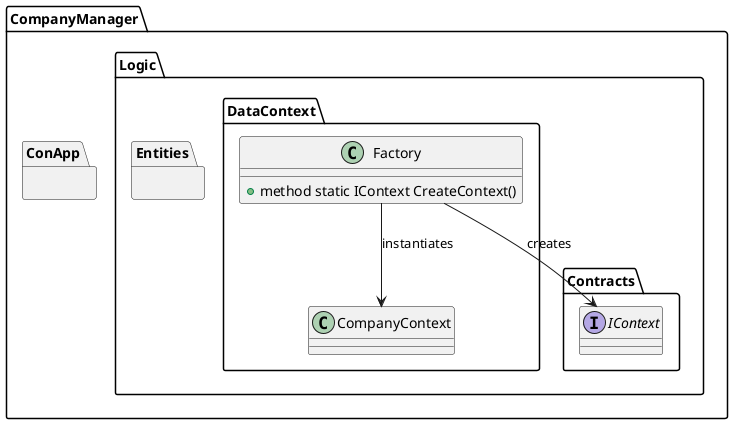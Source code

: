@startuml
package CompanyManager.Logic.Contracts {

        interface IContext {
        }
}

package CompanyManager.Logic.Entities {
}

package CompanyManager.Logic.DataContext {
        class CompanyContext {
        }

        class Factory {
                +method static IContext CreateContext()
        }

        Factory --> IContext : creates
        Factory --> CompanyContext : instantiates
}

package CompanyManager.ConApp {
}
@enduml
